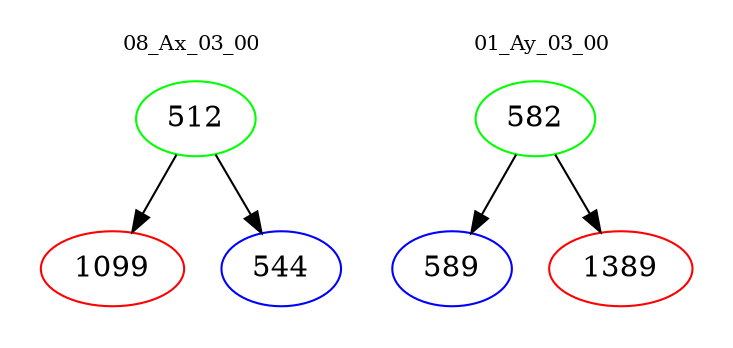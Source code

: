digraph{
subgraph cluster_0 {
color = white
label = "08_Ax_03_00";
fontsize=10;
T0_512 [label="512", color="green"]
T0_512 -> T0_1099 [color="black"]
T0_1099 [label="1099", color="red"]
T0_512 -> T0_544 [color="black"]
T0_544 [label="544", color="blue"]
}
subgraph cluster_1 {
color = white
label = "01_Ay_03_00";
fontsize=10;
T1_582 [label="582", color="green"]
T1_582 -> T1_589 [color="black"]
T1_589 [label="589", color="blue"]
T1_582 -> T1_1389 [color="black"]
T1_1389 [label="1389", color="red"]
}
}
